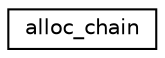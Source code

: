 digraph "Graphical Class Hierarchy"
{
 // LATEX_PDF_SIZE
  edge [fontname="Helvetica",fontsize="10",labelfontname="Helvetica",labelfontsize="10"];
  node [fontname="Helvetica",fontsize="10",shape=record];
  rankdir="LR";
  Node0 [label="alloc_chain",height=0.2,width=0.4,color="black", fillcolor="white", style="filled",URL="$dc/d2d/structalloc__chain.html",tooltip=" "];
}
